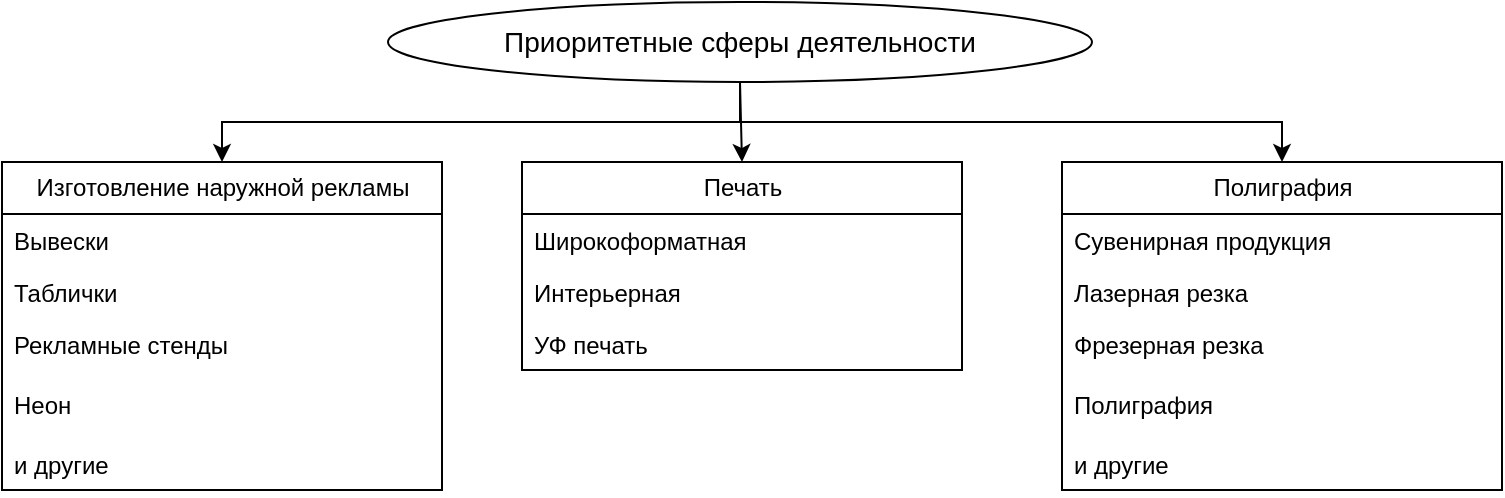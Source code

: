 <mxfile version="23.1.1" type="device">
  <diagram name="Страница — 1" id="6mJMuTty9e-OGfvDtCly">
    <mxGraphModel dx="880" dy="468" grid="0" gridSize="10" guides="1" tooltips="1" connect="1" arrows="1" fold="1" page="1" pageScale="1" pageWidth="827" pageHeight="1169" math="0" shadow="0">
      <root>
        <mxCell id="0" />
        <mxCell id="1" parent="0" />
        <mxCell id="7Ybhttfuh1sbp-EZtgcR-6" style="edgeStyle=orthogonalEdgeStyle;rounded=0;orthogonalLoop=1;jettySize=auto;html=1;entryX=0.5;entryY=0;entryDx=0;entryDy=0;fontSize=14;" edge="1" parent="1" source="7Ybhttfuh1sbp-EZtgcR-1" target="7Ybhttfuh1sbp-EZtgcR-18">
          <mxGeometry relative="1" as="geometry">
            <mxPoint x="140" y="120" as="targetPoint" />
          </mxGeometry>
        </mxCell>
        <mxCell id="7Ybhttfuh1sbp-EZtgcR-7" style="edgeStyle=orthogonalEdgeStyle;rounded=0;orthogonalLoop=1;jettySize=auto;html=1;entryX=0.5;entryY=0;entryDx=0;entryDy=0;fontSize=14;" edge="1" parent="1" source="7Ybhttfuh1sbp-EZtgcR-1" target="7Ybhttfuh1sbp-EZtgcR-39">
          <mxGeometry relative="1" as="geometry">
            <mxPoint x="675" y="120" as="targetPoint" />
          </mxGeometry>
        </mxCell>
        <mxCell id="7Ybhttfuh1sbp-EZtgcR-1" value="Приоритетные сферы деятельности" style="ellipse;whiteSpace=wrap;html=1;fontSize=14;" vertex="1" parent="1">
          <mxGeometry x="223" y="40" width="352" height="40" as="geometry" />
        </mxCell>
        <mxCell id="7Ybhttfuh1sbp-EZtgcR-5" value="" style="endArrow=classic;html=1;rounded=0;exitX=0.5;exitY=1;exitDx=0;exitDy=0;entryX=0.5;entryY=0;entryDx=0;entryDy=0;fontSize=14;" edge="1" parent="1" source="7Ybhttfuh1sbp-EZtgcR-1" target="7Ybhttfuh1sbp-EZtgcR-33">
          <mxGeometry width="50" height="50" relative="1" as="geometry">
            <mxPoint x="390" y="270" as="sourcePoint" />
            <mxPoint x="400" y="120" as="targetPoint" />
          </mxGeometry>
        </mxCell>
        <mxCell id="7Ybhttfuh1sbp-EZtgcR-18" value="Изготовление наружной рекламы" style="swimlane;fontStyle=0;childLayout=stackLayout;horizontal=1;startSize=26;fillColor=none;horizontalStack=0;resizeParent=1;resizeParentMax=0;resizeLast=0;collapsible=1;marginBottom=0;html=1;" vertex="1" parent="1">
          <mxGeometry x="30" y="120" width="220" height="164" as="geometry" />
        </mxCell>
        <mxCell id="7Ybhttfuh1sbp-EZtgcR-19" value="Вывески" style="text;strokeColor=none;fillColor=none;align=left;verticalAlign=top;spacingLeft=4;spacingRight=4;overflow=hidden;rotatable=0;points=[[0,0.5],[1,0.5]];portConstraint=eastwest;whiteSpace=wrap;html=1;" vertex="1" parent="7Ybhttfuh1sbp-EZtgcR-18">
          <mxGeometry y="26" width="220" height="26" as="geometry" />
        </mxCell>
        <mxCell id="7Ybhttfuh1sbp-EZtgcR-20" value="Таблички" style="text;strokeColor=none;fillColor=none;align=left;verticalAlign=top;spacingLeft=4;spacingRight=4;overflow=hidden;rotatable=0;points=[[0,0.5],[1,0.5]];portConstraint=eastwest;whiteSpace=wrap;html=1;" vertex="1" parent="7Ybhttfuh1sbp-EZtgcR-18">
          <mxGeometry y="52" width="220" height="26" as="geometry" />
        </mxCell>
        <mxCell id="7Ybhttfuh1sbp-EZtgcR-26" value="Рекламные стенды" style="text;strokeColor=none;fillColor=none;spacingLeft=4;spacingRight=4;overflow=hidden;rotatable=0;points=[[0,0.5],[1,0.5]];portConstraint=eastwest;fontSize=12;whiteSpace=wrap;html=1;" vertex="1" parent="7Ybhttfuh1sbp-EZtgcR-18">
          <mxGeometry y="78" width="220" height="30" as="geometry" />
        </mxCell>
        <mxCell id="7Ybhttfuh1sbp-EZtgcR-25" value="Неон" style="text;strokeColor=none;fillColor=none;spacingLeft=4;spacingRight=4;overflow=hidden;rotatable=0;points=[[0,0.5],[1,0.5]];portConstraint=eastwest;fontSize=12;whiteSpace=wrap;html=1;" vertex="1" parent="7Ybhttfuh1sbp-EZtgcR-18">
          <mxGeometry y="108" width="220" height="30" as="geometry" />
        </mxCell>
        <mxCell id="7Ybhttfuh1sbp-EZtgcR-21" value="и другие" style="text;strokeColor=none;fillColor=none;align=left;verticalAlign=top;spacingLeft=4;spacingRight=4;overflow=hidden;rotatable=0;points=[[0,0.5],[1,0.5]];portConstraint=eastwest;whiteSpace=wrap;html=1;" vertex="1" parent="7Ybhttfuh1sbp-EZtgcR-18">
          <mxGeometry y="138" width="220" height="26" as="geometry" />
        </mxCell>
        <mxCell id="7Ybhttfuh1sbp-EZtgcR-33" value="Печать" style="swimlane;fontStyle=0;childLayout=stackLayout;horizontal=1;startSize=26;fillColor=none;horizontalStack=0;resizeParent=1;resizeParentMax=0;resizeLast=0;collapsible=1;marginBottom=0;html=1;" vertex="1" parent="1">
          <mxGeometry x="290" y="120" width="220" height="104" as="geometry" />
        </mxCell>
        <mxCell id="7Ybhttfuh1sbp-EZtgcR-34" value="Широкоформатная" style="text;strokeColor=none;fillColor=none;align=left;verticalAlign=top;spacingLeft=4;spacingRight=4;overflow=hidden;rotatable=0;points=[[0,0.5],[1,0.5]];portConstraint=eastwest;whiteSpace=wrap;html=1;" vertex="1" parent="7Ybhttfuh1sbp-EZtgcR-33">
          <mxGeometry y="26" width="220" height="26" as="geometry" />
        </mxCell>
        <mxCell id="7Ybhttfuh1sbp-EZtgcR-35" value="Интерьерная" style="text;strokeColor=none;fillColor=none;align=left;verticalAlign=top;spacingLeft=4;spacingRight=4;overflow=hidden;rotatable=0;points=[[0,0.5],[1,0.5]];portConstraint=eastwest;whiteSpace=wrap;html=1;" vertex="1" parent="7Ybhttfuh1sbp-EZtgcR-33">
          <mxGeometry y="52" width="220" height="26" as="geometry" />
        </mxCell>
        <mxCell id="7Ybhttfuh1sbp-EZtgcR-53" value="УФ печать" style="text;strokeColor=none;fillColor=none;align=left;verticalAlign=top;spacingLeft=4;spacingRight=4;overflow=hidden;rotatable=0;points=[[0,0.5],[1,0.5]];portConstraint=eastwest;whiteSpace=wrap;html=1;" vertex="1" parent="7Ybhttfuh1sbp-EZtgcR-33">
          <mxGeometry y="78" width="220" height="26" as="geometry" />
        </mxCell>
        <mxCell id="7Ybhttfuh1sbp-EZtgcR-39" value="Полиграфия" style="swimlane;fontStyle=0;childLayout=stackLayout;horizontal=1;startSize=26;fillColor=none;horizontalStack=0;resizeParent=1;resizeParentMax=0;resizeLast=0;collapsible=1;marginBottom=0;html=1;" vertex="1" parent="1">
          <mxGeometry x="560" y="120" width="220" height="164" as="geometry" />
        </mxCell>
        <mxCell id="7Ybhttfuh1sbp-EZtgcR-40" value="Сувенирная продукция" style="text;strokeColor=none;fillColor=none;align=left;verticalAlign=top;spacingLeft=4;spacingRight=4;overflow=hidden;rotatable=0;points=[[0,0.5],[1,0.5]];portConstraint=eastwest;whiteSpace=wrap;html=1;" vertex="1" parent="7Ybhttfuh1sbp-EZtgcR-39">
          <mxGeometry y="26" width="220" height="26" as="geometry" />
        </mxCell>
        <mxCell id="7Ybhttfuh1sbp-EZtgcR-41" value="Лазерная резка" style="text;strokeColor=none;fillColor=none;align=left;verticalAlign=top;spacingLeft=4;spacingRight=4;overflow=hidden;rotatable=0;points=[[0,0.5],[1,0.5]];portConstraint=eastwest;whiteSpace=wrap;html=1;" vertex="1" parent="7Ybhttfuh1sbp-EZtgcR-39">
          <mxGeometry y="52" width="220" height="26" as="geometry" />
        </mxCell>
        <mxCell id="7Ybhttfuh1sbp-EZtgcR-42" value="Фрезерная резка" style="text;strokeColor=none;fillColor=none;spacingLeft=4;spacingRight=4;overflow=hidden;rotatable=0;points=[[0,0.5],[1,0.5]];portConstraint=eastwest;fontSize=12;whiteSpace=wrap;html=1;" vertex="1" parent="7Ybhttfuh1sbp-EZtgcR-39">
          <mxGeometry y="78" width="220" height="30" as="geometry" />
        </mxCell>
        <mxCell id="7Ybhttfuh1sbp-EZtgcR-46" value="Полиграфия" style="text;strokeColor=none;fillColor=none;spacingLeft=4;spacingRight=4;overflow=hidden;rotatable=0;points=[[0,0.5],[1,0.5]];portConstraint=eastwest;fontSize=12;whiteSpace=wrap;html=1;" vertex="1" parent="7Ybhttfuh1sbp-EZtgcR-39">
          <mxGeometry y="108" width="220" height="30" as="geometry" />
        </mxCell>
        <mxCell id="7Ybhttfuh1sbp-EZtgcR-44" value="и другие" style="text;strokeColor=none;fillColor=none;align=left;verticalAlign=top;spacingLeft=4;spacingRight=4;overflow=hidden;rotatable=0;points=[[0,0.5],[1,0.5]];portConstraint=eastwest;whiteSpace=wrap;html=1;" vertex="1" parent="7Ybhttfuh1sbp-EZtgcR-39">
          <mxGeometry y="138" width="220" height="26" as="geometry" />
        </mxCell>
      </root>
    </mxGraphModel>
  </diagram>
</mxfile>
